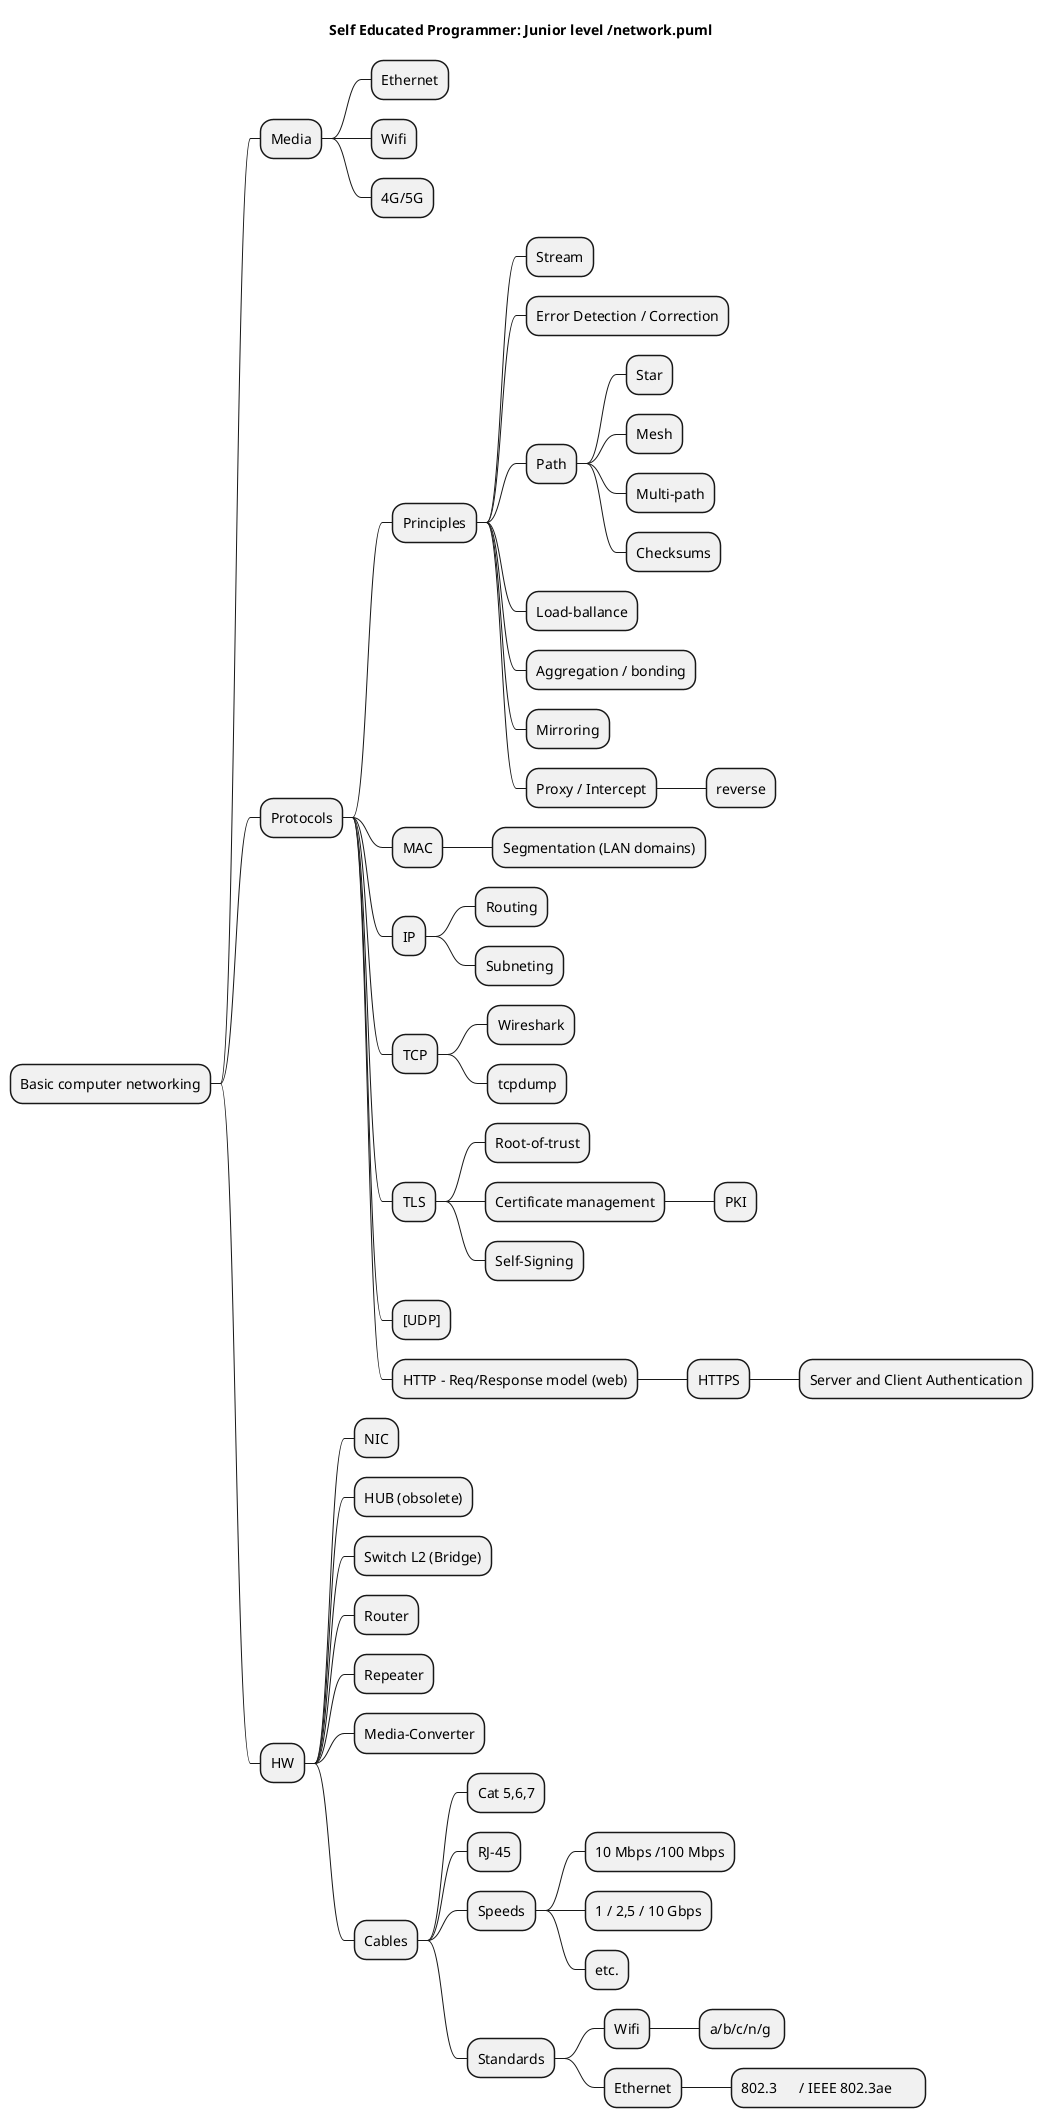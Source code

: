 @startmindmap
title Self Educated Programmer: Junior level /network.puml

* Basic computer networking
** Media
*** Ethernet
*** Wifi
*** 4G/5G
** Protocols
*** Principles
**** Stream
**** Error Detection / Correction
**** Path
***** Star
***** Mesh
***** Multi-path
***** Checksums
**** Load-ballance
**** Aggregation / bonding
**** Mirroring
**** Proxy / Intercept
***** reverse
*** MAC
**** Segmentation (LAN domains)
*** IP
**** Routing
**** Subneting
*** TCP
**** Wireshark
**** tcpdump
*** TLS
**** Root-of-trust
**** Certificate management
***** PKI
**** Self-Signing
*** [UDP]
*** HTTP - Req/Response model (web)
**** HTTPS
***** Server and Client Authentication
** HW
*** NIC
*** HUB (obsolete)
*** Switch L2 (Bridge)
*** Router
*** Repeater
*** Media-Converter
*** Cables
**** Cat 5,6,7
**** RJ-45
**** Speeds
***** 10 Mbps /100 Mbps
***** 1 / 2,5 / 10 Gbps
***** etc.
**** Standards
***** Wifi
****** a/b/c/n/g 
***** Ethernet
****** 802.3	/ IEEE 802.3ae	

@endmindmap
